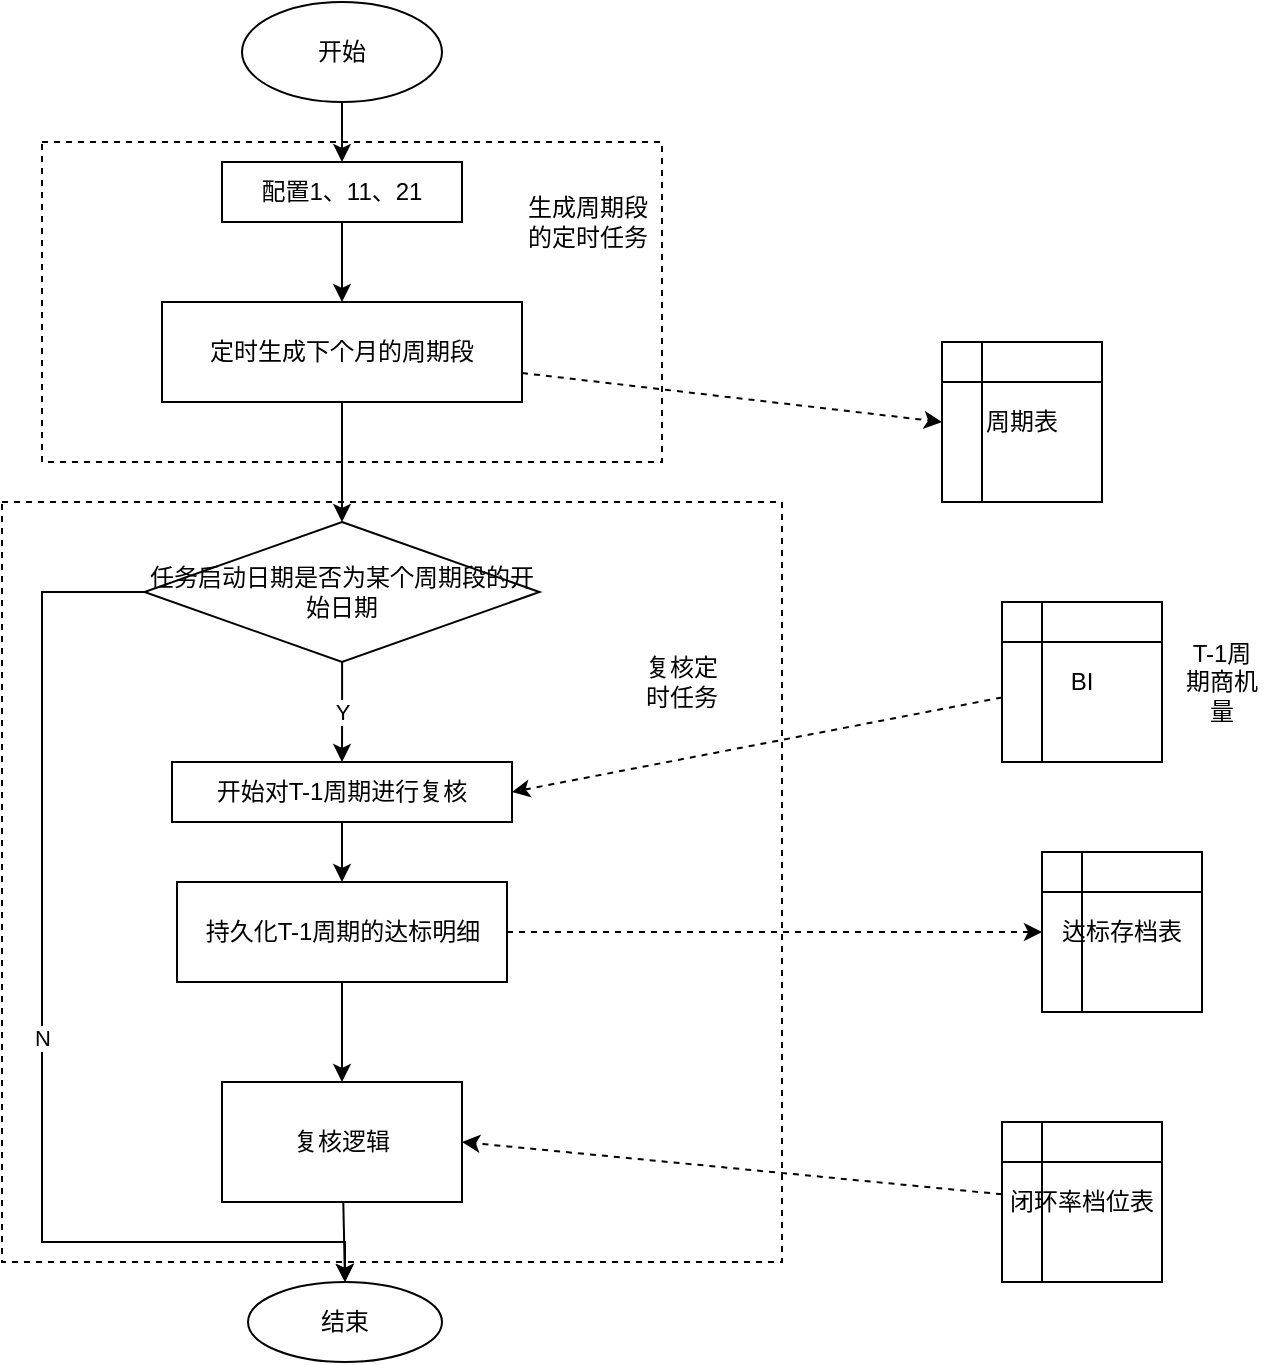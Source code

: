 <mxfile version="14.6.6" type="github">
  <diagram id="BpPXvHwoTPbORTTAu0l3" name="Page-1">
    <mxGraphModel dx="1426" dy="679" grid="1" gridSize="10" guides="1" tooltips="1" connect="1" arrows="1" fold="1" page="1" pageScale="1" pageWidth="827" pageHeight="1169" math="0" shadow="0">
      <root>
        <mxCell id="0" />
        <mxCell id="1" parent="0" />
        <mxCell id="rqvPw6dg4gifr-5zR3yJ-35" value="" style="rounded=0;whiteSpace=wrap;html=1;fillColor=none;dashed=1;" parent="1" vertex="1">
          <mxGeometry x="110" y="440" width="390" height="380" as="geometry" />
        </mxCell>
        <mxCell id="rqvPw6dg4gifr-5zR3yJ-7" value="" style="rounded=0;whiteSpace=wrap;html=1;fillColor=none;dashed=1;" parent="1" vertex="1">
          <mxGeometry x="130" y="260" width="310" height="160" as="geometry" />
        </mxCell>
        <mxCell id="rqvPw6dg4gifr-5zR3yJ-5" style="edgeStyle=orthogonalEdgeStyle;rounded=0;orthogonalLoop=1;jettySize=auto;html=1;entryX=0.5;entryY=0;entryDx=0;entryDy=0;" parent="1" source="rqvPw6dg4gifr-5zR3yJ-1" target="rqvPw6dg4gifr-5zR3yJ-2" edge="1">
          <mxGeometry relative="1" as="geometry" />
        </mxCell>
        <mxCell id="rqvPw6dg4gifr-5zR3yJ-1" value="配置1、11、21" style="rounded=0;whiteSpace=wrap;html=1;" parent="1" vertex="1">
          <mxGeometry x="220" y="270" width="120" height="30" as="geometry" />
        </mxCell>
        <mxCell id="rqvPw6dg4gifr-5zR3yJ-12" style="edgeStyle=orthogonalEdgeStyle;rounded=0;orthogonalLoop=1;jettySize=auto;html=1;entryX=0.5;entryY=0;entryDx=0;entryDy=0;" parent="1" source="rqvPw6dg4gifr-5zR3yJ-2" target="rqvPw6dg4gifr-5zR3yJ-10" edge="1">
          <mxGeometry relative="1" as="geometry" />
        </mxCell>
        <mxCell id="rqvPw6dg4gifr-5zR3yJ-15" style="rounded=0;orthogonalLoop=1;jettySize=auto;html=1;entryX=0;entryY=0.5;entryDx=0;entryDy=0;dashed=1;" parent="1" source="rqvPw6dg4gifr-5zR3yJ-2" target="rqvPw6dg4gifr-5zR3yJ-14" edge="1">
          <mxGeometry relative="1" as="geometry" />
        </mxCell>
        <mxCell id="rqvPw6dg4gifr-5zR3yJ-2" value="定时生成下个月的周期段" style="rounded=0;whiteSpace=wrap;html=1;" parent="1" vertex="1">
          <mxGeometry x="190" y="340" width="180" height="50" as="geometry" />
        </mxCell>
        <mxCell id="rqvPw6dg4gifr-5zR3yJ-6" style="edgeStyle=orthogonalEdgeStyle;rounded=0;orthogonalLoop=1;jettySize=auto;html=1;entryX=0.5;entryY=0;entryDx=0;entryDy=0;" parent="1" source="rqvPw6dg4gifr-5zR3yJ-4" target="rqvPw6dg4gifr-5zR3yJ-1" edge="1">
          <mxGeometry relative="1" as="geometry" />
        </mxCell>
        <mxCell id="rqvPw6dg4gifr-5zR3yJ-4" value="开始" style="ellipse;whiteSpace=wrap;html=1;" parent="1" vertex="1">
          <mxGeometry x="230" y="190" width="100" height="50" as="geometry" />
        </mxCell>
        <mxCell id="rqvPw6dg4gifr-5zR3yJ-8" value="生成周期段的定时任务" style="text;html=1;strokeColor=none;fillColor=none;align=center;verticalAlign=middle;whiteSpace=wrap;rounded=0;dashed=1;" parent="1" vertex="1">
          <mxGeometry x="370" y="290" width="66" height="20" as="geometry" />
        </mxCell>
        <mxCell id="rqvPw6dg4gifr-5zR3yJ-13" value="Y" style="edgeStyle=orthogonalEdgeStyle;rounded=0;orthogonalLoop=1;jettySize=auto;html=1;entryX=0.5;entryY=0;entryDx=0;entryDy=0;" parent="1" source="rqvPw6dg4gifr-5zR3yJ-10" target="rqvPw6dg4gifr-5zR3yJ-11" edge="1">
          <mxGeometry relative="1" as="geometry" />
        </mxCell>
        <mxCell id="rqvPw6dg4gifr-5zR3yJ-34" value="N&lt;br&gt;" style="edgeStyle=orthogonalEdgeStyle;rounded=0;orthogonalLoop=1;jettySize=auto;html=1;entryX=0.5;entryY=0;entryDx=0;entryDy=0;" parent="1" source="rqvPw6dg4gifr-5zR3yJ-10" target="rqvPw6dg4gifr-5zR3yJ-32" edge="1">
          <mxGeometry relative="1" as="geometry">
            <mxPoint x="60" y="485" as="targetPoint" />
            <Array as="points">
              <mxPoint x="130" y="485" />
              <mxPoint x="130" y="810" />
              <mxPoint x="282" y="810" />
            </Array>
          </mxGeometry>
        </mxCell>
        <mxCell id="rqvPw6dg4gifr-5zR3yJ-10" value="任务启动日期是否为某个周期段的开始日期" style="rhombus;whiteSpace=wrap;html=1;fillColor=none;" parent="1" vertex="1">
          <mxGeometry x="181.25" y="450" width="197.5" height="70" as="geometry" />
        </mxCell>
        <mxCell id="rqvPw6dg4gifr-5zR3yJ-27" style="edgeStyle=none;rounded=0;orthogonalLoop=1;jettySize=auto;html=1;entryX=0.5;entryY=0;entryDx=0;entryDy=0;" parent="1" source="rqvPw6dg4gifr-5zR3yJ-11" target="rqvPw6dg4gifr-5zR3yJ-24" edge="1">
          <mxGeometry relative="1" as="geometry" />
        </mxCell>
        <mxCell id="rqvPw6dg4gifr-5zR3yJ-11" value="开始对T-1周期进行复核" style="rounded=0;whiteSpace=wrap;html=1;fillColor=none;" parent="1" vertex="1">
          <mxGeometry x="195" y="570" width="170" height="30" as="geometry" />
        </mxCell>
        <mxCell id="rqvPw6dg4gifr-5zR3yJ-14" value="周期表" style="shape=internalStorage;whiteSpace=wrap;html=1;backgroundOutline=1;fillColor=none;" parent="1" vertex="1">
          <mxGeometry x="580" y="360" width="80" height="80" as="geometry" />
        </mxCell>
        <mxCell id="rqvPw6dg4gifr-5zR3yJ-16" style="edgeStyle=none;rounded=0;orthogonalLoop=1;jettySize=auto;html=1;exitX=0.5;exitY=0;exitDx=0;exitDy=0;dashed=1;" parent="1" source="rqvPw6dg4gifr-5zR3yJ-8" target="rqvPw6dg4gifr-5zR3yJ-8" edge="1">
          <mxGeometry relative="1" as="geometry" />
        </mxCell>
        <mxCell id="rqvPw6dg4gifr-5zR3yJ-26" style="edgeStyle=none;rounded=0;orthogonalLoop=1;jettySize=auto;html=1;dashed=1;" parent="1" source="rqvPw6dg4gifr-5zR3yJ-24" target="rqvPw6dg4gifr-5zR3yJ-25" edge="1">
          <mxGeometry relative="1" as="geometry" />
        </mxCell>
        <mxCell id="rqvPw6dg4gifr-5zR3yJ-28" style="edgeStyle=none;rounded=0;orthogonalLoop=1;jettySize=auto;html=1;exitX=0.5;exitY=1;exitDx=0;exitDy=0;entryX=0.5;entryY=0;entryDx=0;entryDy=0;" parent="1" source="rqvPw6dg4gifr-5zR3yJ-24" target="rqvPw6dg4gifr-5zR3yJ-29" edge="1">
          <mxGeometry relative="1" as="geometry">
            <mxPoint x="280" y="710" as="targetPoint" />
          </mxGeometry>
        </mxCell>
        <mxCell id="rqvPw6dg4gifr-5zR3yJ-24" value="持久化T-1周期的达标明细" style="rounded=0;whiteSpace=wrap;html=1;fillColor=none;" parent="1" vertex="1">
          <mxGeometry x="197.5" y="630" width="165" height="50" as="geometry" />
        </mxCell>
        <mxCell id="rqvPw6dg4gifr-5zR3yJ-25" value="达标存档表" style="shape=internalStorage;whiteSpace=wrap;html=1;backgroundOutline=1;fillColor=none;" parent="1" vertex="1">
          <mxGeometry x="630" y="615" width="80" height="80" as="geometry" />
        </mxCell>
        <mxCell id="rqvPw6dg4gifr-5zR3yJ-33" style="edgeStyle=none;rounded=0;orthogonalLoop=1;jettySize=auto;html=1;entryX=0.5;entryY=0;entryDx=0;entryDy=0;" parent="1" source="rqvPw6dg4gifr-5zR3yJ-29" target="rqvPw6dg4gifr-5zR3yJ-32" edge="1">
          <mxGeometry relative="1" as="geometry" />
        </mxCell>
        <mxCell id="rqvPw6dg4gifr-5zR3yJ-29" value="复核逻辑" style="rounded=0;whiteSpace=wrap;html=1;fillColor=none;" parent="1" vertex="1">
          <mxGeometry x="220" y="730" width="120" height="60" as="geometry" />
        </mxCell>
        <mxCell id="rqvPw6dg4gifr-5zR3yJ-31" style="edgeStyle=none;rounded=0;orthogonalLoop=1;jettySize=auto;html=1;entryX=1;entryY=0.5;entryDx=0;entryDy=0;dashed=1;" parent="1" source="rqvPw6dg4gifr-5zR3yJ-30" target="rqvPw6dg4gifr-5zR3yJ-29" edge="1">
          <mxGeometry relative="1" as="geometry" />
        </mxCell>
        <mxCell id="rqvPw6dg4gifr-5zR3yJ-30" value="闭环率档位表" style="shape=internalStorage;whiteSpace=wrap;html=1;backgroundOutline=1;fillColor=none;" parent="1" vertex="1">
          <mxGeometry x="610" y="750" width="80" height="80" as="geometry" />
        </mxCell>
        <mxCell id="rqvPw6dg4gifr-5zR3yJ-32" value="结束" style="ellipse;whiteSpace=wrap;html=1;fillColor=none;" parent="1" vertex="1">
          <mxGeometry x="233" y="830" width="97" height="40" as="geometry" />
        </mxCell>
        <mxCell id="rqvPw6dg4gifr-5zR3yJ-36" value="复核定时任务" style="text;html=1;strokeColor=none;fillColor=none;align=center;verticalAlign=middle;whiteSpace=wrap;rounded=0;" parent="1" vertex="1">
          <mxGeometry x="430" y="520" width="40" height="20" as="geometry" />
        </mxCell>
        <mxCell id="x1dLr1PiZdUuEEwN5JuD-3" style="edgeStyle=none;rounded=0;orthogonalLoop=1;jettySize=auto;html=1;entryX=1;entryY=0.5;entryDx=0;entryDy=0;dashed=1;" edge="1" parent="1" source="x1dLr1PiZdUuEEwN5JuD-1" target="rqvPw6dg4gifr-5zR3yJ-11">
          <mxGeometry relative="1" as="geometry" />
        </mxCell>
        <mxCell id="x1dLr1PiZdUuEEwN5JuD-1" value="BI" style="shape=internalStorage;whiteSpace=wrap;html=1;backgroundOutline=1;" vertex="1" parent="1">
          <mxGeometry x="610" y="490" width="80" height="80" as="geometry" />
        </mxCell>
        <mxCell id="x1dLr1PiZdUuEEwN5JuD-4" value="T-1周期商机量" style="text;html=1;strokeColor=none;fillColor=none;align=center;verticalAlign=middle;whiteSpace=wrap;rounded=0;" vertex="1" parent="1">
          <mxGeometry x="700" y="520" width="40" height="20" as="geometry" />
        </mxCell>
      </root>
    </mxGraphModel>
  </diagram>
</mxfile>
